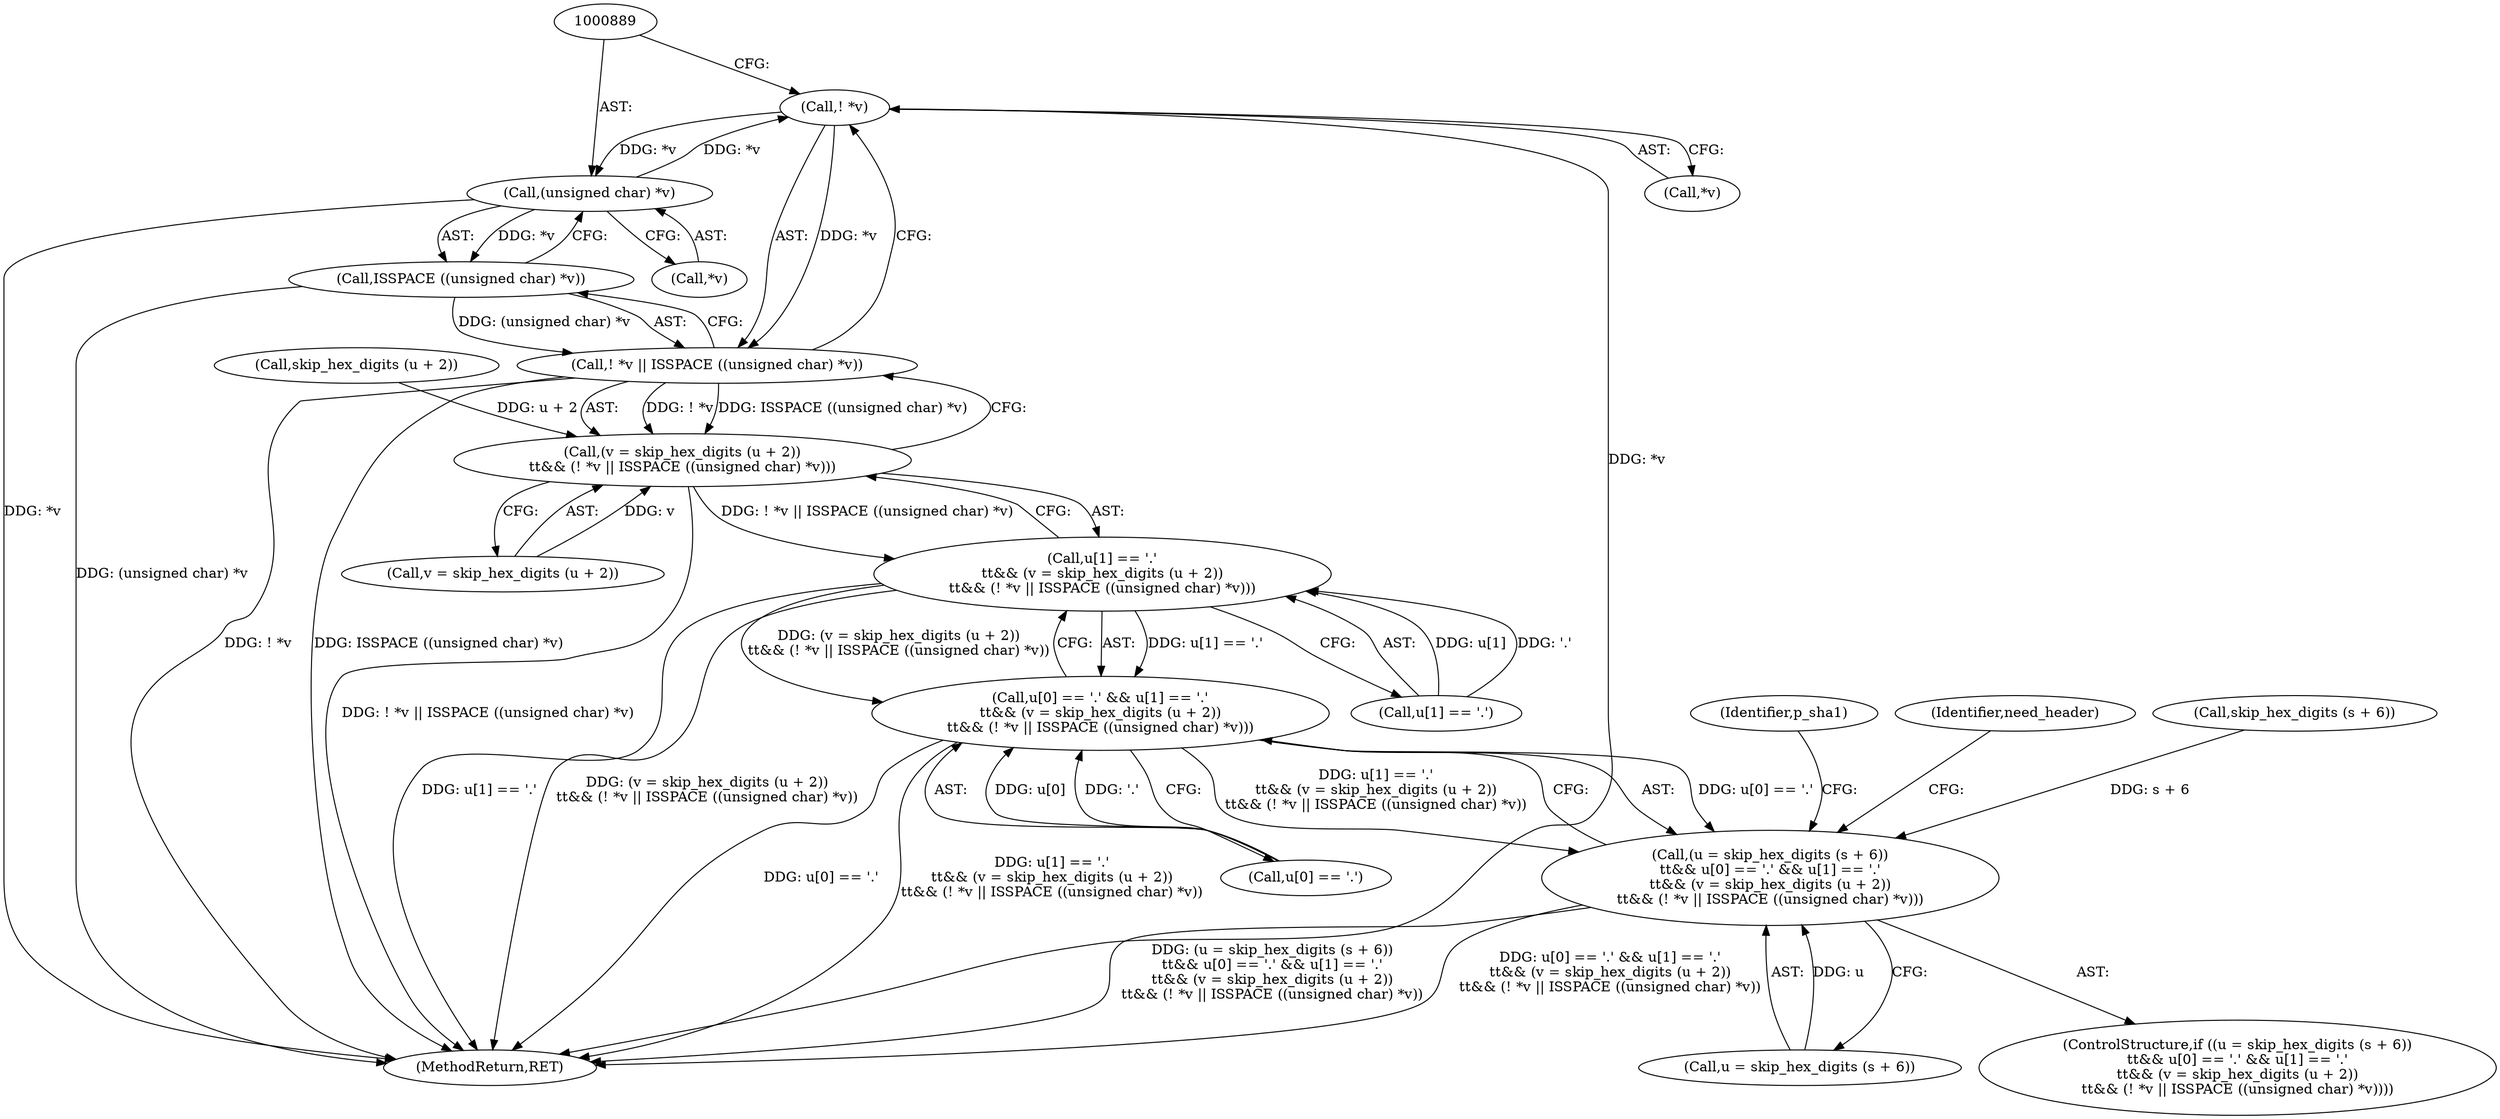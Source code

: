 digraph "0_savannah_17953b5893f7c9835f0dd2a704ba04e0371d2cbd_0@pointer" {
"1000884" [label="(Call,! *v)"];
"1000888" [label="(Call,(unsigned char) *v)"];
"1000884" [label="(Call,! *v)"];
"1000883" [label="(Call,! *v || ISSPACE ((unsigned char) *v))"];
"1000876" [label="(Call,(v = skip_hex_digits (u + 2))\n\t\t&& (! *v || ISSPACE ((unsigned char) *v)))"];
"1000870" [label="(Call,u[1] == '.'\n\t\t&& (v = skip_hex_digits (u + 2))\n\t\t&& (! *v || ISSPACE ((unsigned char) *v)))"];
"1000864" [label="(Call,u[0] == '.' && u[1] == '.'\n\t\t&& (v = skip_hex_digits (u + 2))\n\t\t&& (! *v || ISSPACE ((unsigned char) *v)))"];
"1000857" [label="(Call,(u = skip_hex_digits (s + 6))\n\t\t&& u[0] == '.' && u[1] == '.'\n\t\t&& (v = skip_hex_digits (u + 2))\n\t\t&& (! *v || ISSPACE ((unsigned char) *v)))"];
"1000887" [label="(Call,ISSPACE ((unsigned char) *v))"];
"1000858" [label="(Call,u = skip_hex_digits (s + 6))"];
"1000877" [label="(Call,v = skip_hex_digits (u + 2))"];
"1000888" [label="(Call,(unsigned char) *v)"];
"1000871" [label="(Call,u[1] == '.')"];
"1000890" [label="(Call,*v)"];
"1000896" [label="(Identifier,p_sha1)"];
"1000857" [label="(Call,(u = skip_hex_digits (s + 6))\n\t\t&& u[0] == '.' && u[1] == '.'\n\t\t&& (v = skip_hex_digits (u + 2))\n\t\t&& (! *v || ISSPACE ((unsigned char) *v)))"];
"1000884" [label="(Call,! *v)"];
"1001198" [label="(Identifier,need_header)"];
"1000885" [label="(Call,*v)"];
"1000865" [label="(Call,u[0] == '.')"];
"1000887" [label="(Call,ISSPACE ((unsigned char) *v))"];
"1000860" [label="(Call,skip_hex_digits (s + 6))"];
"1000876" [label="(Call,(v = skip_hex_digits (u + 2))\n\t\t&& (! *v || ISSPACE ((unsigned char) *v)))"];
"1000856" [label="(ControlStructure,if ((u = skip_hex_digits (s + 6))\n\t\t&& u[0] == '.' && u[1] == '.'\n\t\t&& (v = skip_hex_digits (u + 2))\n\t\t&& (! *v || ISSPACE ((unsigned char) *v))))"];
"1000879" [label="(Call,skip_hex_digits (u + 2))"];
"1000870" [label="(Call,u[1] == '.'\n\t\t&& (v = skip_hex_digits (u + 2))\n\t\t&& (! *v || ISSPACE ((unsigned char) *v)))"];
"1000883" [label="(Call,! *v || ISSPACE ((unsigned char) *v))"];
"1002119" [label="(MethodReturn,RET)"];
"1000864" [label="(Call,u[0] == '.' && u[1] == '.'\n\t\t&& (v = skip_hex_digits (u + 2))\n\t\t&& (! *v || ISSPACE ((unsigned char) *v)))"];
"1000884" -> "1000883"  [label="AST: "];
"1000884" -> "1000885"  [label="CFG: "];
"1000885" -> "1000884"  [label="AST: "];
"1000889" -> "1000884"  [label="CFG: "];
"1000883" -> "1000884"  [label="CFG: "];
"1000884" -> "1002119"  [label="DDG: *v"];
"1000884" -> "1000883"  [label="DDG: *v"];
"1000888" -> "1000884"  [label="DDG: *v"];
"1000884" -> "1000888"  [label="DDG: *v"];
"1000888" -> "1000887"  [label="AST: "];
"1000888" -> "1000890"  [label="CFG: "];
"1000889" -> "1000888"  [label="AST: "];
"1000890" -> "1000888"  [label="AST: "];
"1000887" -> "1000888"  [label="CFG: "];
"1000888" -> "1002119"  [label="DDG: *v"];
"1000888" -> "1000887"  [label="DDG: *v"];
"1000883" -> "1000876"  [label="AST: "];
"1000883" -> "1000887"  [label="CFG: "];
"1000887" -> "1000883"  [label="AST: "];
"1000876" -> "1000883"  [label="CFG: "];
"1000883" -> "1002119"  [label="DDG: ! *v"];
"1000883" -> "1002119"  [label="DDG: ISSPACE ((unsigned char) *v)"];
"1000883" -> "1000876"  [label="DDG: ! *v"];
"1000883" -> "1000876"  [label="DDG: ISSPACE ((unsigned char) *v)"];
"1000887" -> "1000883"  [label="DDG: (unsigned char) *v"];
"1000876" -> "1000870"  [label="AST: "];
"1000876" -> "1000877"  [label="CFG: "];
"1000877" -> "1000876"  [label="AST: "];
"1000870" -> "1000876"  [label="CFG: "];
"1000876" -> "1002119"  [label="DDG: ! *v || ISSPACE ((unsigned char) *v)"];
"1000876" -> "1000870"  [label="DDG: ! *v || ISSPACE ((unsigned char) *v)"];
"1000877" -> "1000876"  [label="DDG: v"];
"1000879" -> "1000876"  [label="DDG: u + 2"];
"1000870" -> "1000864"  [label="AST: "];
"1000870" -> "1000871"  [label="CFG: "];
"1000871" -> "1000870"  [label="AST: "];
"1000864" -> "1000870"  [label="CFG: "];
"1000870" -> "1002119"  [label="DDG: u[1] == '.'"];
"1000870" -> "1002119"  [label="DDG: (v = skip_hex_digits (u + 2))\n\t\t&& (! *v || ISSPACE ((unsigned char) *v))"];
"1000870" -> "1000864"  [label="DDG: u[1] == '.'"];
"1000870" -> "1000864"  [label="DDG: (v = skip_hex_digits (u + 2))\n\t\t&& (! *v || ISSPACE ((unsigned char) *v))"];
"1000871" -> "1000870"  [label="DDG: u[1]"];
"1000871" -> "1000870"  [label="DDG: '.'"];
"1000864" -> "1000857"  [label="AST: "];
"1000864" -> "1000865"  [label="CFG: "];
"1000865" -> "1000864"  [label="AST: "];
"1000857" -> "1000864"  [label="CFG: "];
"1000864" -> "1002119"  [label="DDG: u[0] == '.'"];
"1000864" -> "1002119"  [label="DDG: u[1] == '.'\n\t\t&& (v = skip_hex_digits (u + 2))\n\t\t&& (! *v || ISSPACE ((unsigned char) *v))"];
"1000864" -> "1000857"  [label="DDG: u[0] == '.'"];
"1000864" -> "1000857"  [label="DDG: u[1] == '.'\n\t\t&& (v = skip_hex_digits (u + 2))\n\t\t&& (! *v || ISSPACE ((unsigned char) *v))"];
"1000865" -> "1000864"  [label="DDG: u[0]"];
"1000865" -> "1000864"  [label="DDG: '.'"];
"1000857" -> "1000856"  [label="AST: "];
"1000857" -> "1000858"  [label="CFG: "];
"1000858" -> "1000857"  [label="AST: "];
"1000896" -> "1000857"  [label="CFG: "];
"1001198" -> "1000857"  [label="CFG: "];
"1000857" -> "1002119"  [label="DDG: (u = skip_hex_digits (s + 6))\n\t\t&& u[0] == '.' && u[1] == '.'\n\t\t&& (v = skip_hex_digits (u + 2))\n\t\t&& (! *v || ISSPACE ((unsigned char) *v))"];
"1000857" -> "1002119"  [label="DDG: u[0] == '.' && u[1] == '.'\n\t\t&& (v = skip_hex_digits (u + 2))\n\t\t&& (! *v || ISSPACE ((unsigned char) *v))"];
"1000858" -> "1000857"  [label="DDG: u"];
"1000860" -> "1000857"  [label="DDG: s + 6"];
"1000887" -> "1002119"  [label="DDG: (unsigned char) *v"];
}
